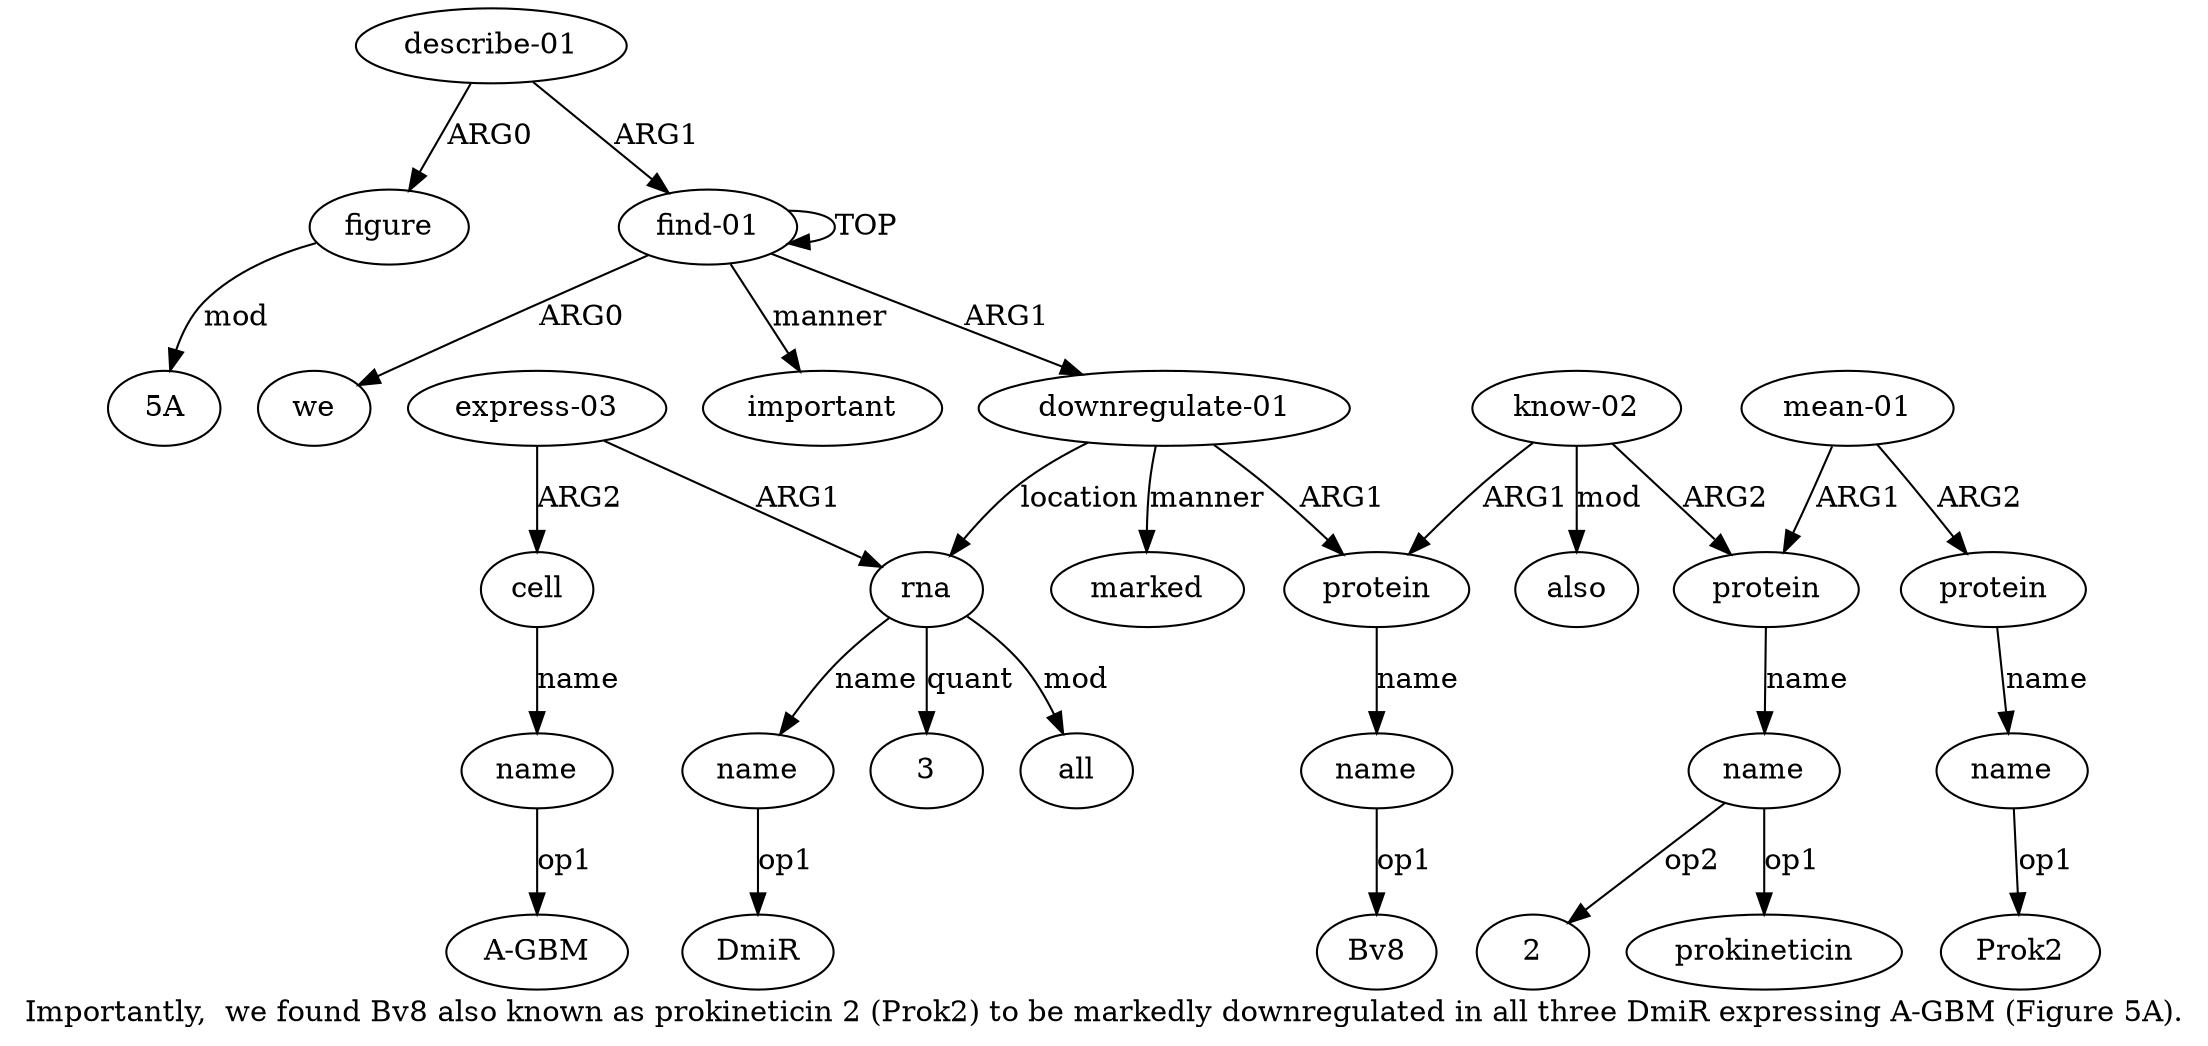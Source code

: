 digraph  {
	graph [label="Importantly,  we found Bv8 also known as prokineticin 2 (Prok2) to be markedly downregulated in all three DmiR expressing A-GBM (\
Figure 5A)."];
	node [label="\N"];
	a20	 [color=black,
		gold_ind=20,
		gold_label=figure,
		label=figure,
		test_ind=20,
		test_label=figure];
	"a20 5A"	 [color=black,
		gold_ind=-1,
		gold_label="5A",
		label="5A",
		test_ind=-1,
		test_label="5A"];
	a20 -> "a20 5A" [key=0,
	color=black,
	gold_label=mod,
	label=mod,
	test_label=mod];
a21 [color=black,
	gold_ind=21,
	gold_label=important,
	label=important,
	test_ind=21,
	test_label=important];
"a14 DmiR" [color=black,
	gold_ind=-1,
	gold_label=DmiR,
	label=DmiR,
	test_ind=-1,
	test_label=DmiR];
"a18 A-GBM" [color=black,
	gold_ind=-1,
	gold_label="A-GBM",
	label="A-GBM",
	test_ind=-1,
	test_label="A-GBM"];
"a7 2" [color=black,
	gold_ind=-1,
	gold_label=2,
	label=2,
	test_ind=-1,
	test_label=2];
a15 [color=black,
	gold_ind=15,
	gold_label=all,
	label=all,
	test_ind=15,
	test_label=all];
a14 [color=black,
	gold_ind=14,
	gold_label=name,
	label=name,
	test_ind=14,
	test_label=name];
a14 -> "a14 DmiR" [key=0,
color=black,
gold_label=op1,
label=op1,
test_label=op1];
a17 [color=black,
gold_ind=17,
gold_label=cell,
label=cell,
test_ind=17,
test_label=cell];
a18 [color=black,
gold_ind=18,
gold_label=name,
label=name,
test_ind=18,
test_label=name];
a17 -> a18 [key=0,
color=black,
gold_label=name,
label=name,
test_label=name];
a16 [color=black,
gold_ind=16,
gold_label="express-03",
label="express-03",
test_ind=16,
test_label="express-03"];
a16 -> a17 [key=0,
color=black,
gold_label=ARG2,
label=ARG2,
test_label=ARG2];
a13 [color=black,
gold_ind=13,
gold_label=rna,
label=rna,
test_ind=13,
test_label=rna];
a16 -> a13 [key=0,
color=black,
gold_label=ARG1,
label=ARG1,
test_label=ARG1];
a11 [color=black,
gold_ind=11,
gold_label=also,
label=also,
test_ind=11,
test_label=also];
a10 [color=black,
gold_ind=10,
gold_label=name,
label=name,
test_ind=10,
test_label=name];
"a10 Prok2" [color=black,
gold_ind=-1,
gold_label=Prok2,
label=Prok2,
test_ind=-1,
test_label=Prok2];
a10 -> "a10 Prok2" [key=0,
color=black,
gold_label=op1,
label=op1,
test_label=op1];
a13 -> a15 [key=0,
color=black,
gold_label=mod,
label=mod,
test_label=mod];
a13 -> a14 [key=0,
color=black,
gold_label=name,
label=name,
test_label=name];
"a13 3" [color=black,
gold_ind=-1,
gold_label=3,
label=3,
test_ind=-1,
test_label=3];
a13 -> "a13 3" [key=0,
color=black,
gold_label=quant,
label=quant,
test_label=quant];
a12 [color=black,
gold_ind=12,
gold_label=marked,
label=marked,
test_ind=12,
test_label=marked];
"a7 prokineticin" [color=black,
gold_ind=-1,
gold_label=prokineticin,
label=prokineticin,
test_ind=-1,
test_label=prokineticin];
a19 [color=black,
gold_ind=19,
gold_label="describe-01",
label="describe-01",
test_ind=19,
test_label="describe-01"];
a19 -> a20 [key=0,
color=black,
gold_label=ARG0,
label=ARG0,
test_label=ARG0];
a0 [color=black,
gold_ind=0,
gold_label="find-01",
label="find-01",
test_ind=0,
test_label="find-01"];
a19 -> a0 [key=0,
color=black,
gold_label=ARG1,
label=ARG1,
test_label=ARG1];
a18 -> "a18 A-GBM" [key=0,
color=black,
gold_label=op1,
label=op1,
test_label=op1];
a1 [color=black,
gold_ind=1,
gold_label=we,
label=we,
test_ind=1,
test_label=we];
a0 -> a21 [key=0,
color=black,
gold_label=manner,
label=manner,
test_label=manner];
a0 -> a1 [key=0,
color=black,
gold_label=ARG0,
label=ARG0,
test_label=ARG0];
a0 -> a0 [key=0,
color=black,
gold_label=TOP,
label=TOP,
test_label=TOP];
a2 [color=black,
gold_ind=2,
gold_label="downregulate-01",
label="downregulate-01",
test_ind=2,
test_label="downregulate-01"];
a0 -> a2 [key=0,
color=black,
gold_label=ARG1,
label=ARG1,
test_label=ARG1];
a3 [color=black,
gold_ind=3,
gold_label=protein,
label=protein,
test_ind=3,
test_label=protein];
a4 [color=black,
gold_ind=4,
gold_label=name,
label=name,
test_ind=4,
test_label=name];
a3 -> a4 [key=0,
color=black,
gold_label=name,
label=name,
test_label=name];
a2 -> a13 [key=0,
color=black,
gold_label=location,
label=location,
test_label=location];
a2 -> a12 [key=0,
color=black,
gold_label=manner,
label=manner,
test_label=manner];
a2 -> a3 [key=0,
color=black,
gold_label=ARG1,
label=ARG1,
test_label=ARG1];
a5 [color=black,
gold_ind=5,
gold_label="know-02",
label="know-02",
test_ind=5,
test_label="know-02"];
a5 -> a11 [key=0,
color=black,
gold_label=mod,
label=mod,
test_label=mod];
a5 -> a3 [key=0,
color=black,
gold_label=ARG1,
label=ARG1,
test_label=ARG1];
a6 [color=black,
gold_ind=6,
gold_label=protein,
label=protein,
test_ind=6,
test_label=protein];
a5 -> a6 [key=0,
color=black,
gold_label=ARG2,
label=ARG2,
test_label=ARG2];
"a4 Bv8" [color=black,
gold_ind=-1,
gold_label=Bv8,
label=Bv8,
test_ind=-1,
test_label=Bv8];
a4 -> "a4 Bv8" [key=0,
color=black,
gold_label=op1,
label=op1,
test_label=op1];
a7 [color=black,
gold_ind=7,
gold_label=name,
label=name,
test_ind=7,
test_label=name];
a7 -> "a7 2" [key=0,
color=black,
gold_label=op2,
label=op2,
test_label=op2];
a7 -> "a7 prokineticin" [key=0,
color=black,
gold_label=op1,
label=op1,
test_label=op1];
a6 -> a7 [key=0,
color=black,
gold_label=name,
label=name,
test_label=name];
a9 [color=black,
gold_ind=9,
gold_label=protein,
label=protein,
test_ind=9,
test_label=protein];
a9 -> a10 [key=0,
color=black,
gold_label=name,
label=name,
test_label=name];
a8 [color=black,
gold_ind=8,
gold_label="mean-01",
label="mean-01",
test_ind=8,
test_label="mean-01"];
a8 -> a6 [key=0,
color=black,
gold_label=ARG1,
label=ARG1,
test_label=ARG1];
a8 -> a9 [key=0,
color=black,
gold_label=ARG2,
label=ARG2,
test_label=ARG2];
}
